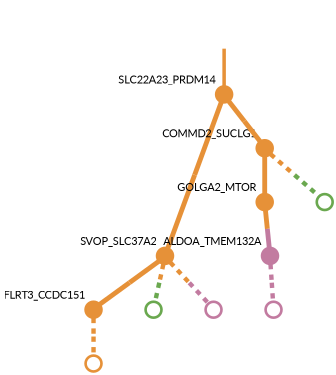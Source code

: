 strict digraph  {
graph[splines=false]; nodesep=0.7; rankdir=TB; ranksep=0.6; forcelabels=true; dpi=600; size=2.5;
0 [color="#e69138ff", fillcolor="#e69138ff", fixedsize=true, fontname=Lato, fontsize="12pt", height="0.25", label="", penwidth=3, shape=circle, style=filled, xlabel=SLC22A23_PRDM14];
1 [color="#e69138ff", fillcolor="#e69138ff", fixedsize=true, fontname=Lato, fontsize="12pt", height="0.25", label="", penwidth=3, shape=circle, style=filled, xlabel=SVOP_SLC37A2];
4 [color="#e69138ff", fillcolor="#e69138ff", fixedsize=true, fontname=Lato, fontsize="12pt", height="0.25", label="", penwidth=3, shape=circle, style=filled, xlabel=COMMD2_SUCLG1];
5 [color="#e69138ff", fillcolor="#e69138ff", fixedsize=true, fontname=Lato, fontsize="12pt", height="0.25", label="", penwidth=3, shape=circle, style=filled, xlabel=FLRT3_CCDC151];
6 [color="#6aa84fff", fillcolor="#6aa84fff", fixedsize=true, fontname=Lato, fontsize="12pt", height="0.25", label="", penwidth=3, shape=circle, style=solid, xlabel=""];
8 [color="#c27ba0ff", fillcolor="#c27ba0ff", fixedsize=true, fontname=Lato, fontsize="12pt", height="0.25", label="", penwidth=3, shape=circle, style=solid, xlabel=""];
2 [color="#c27ba0ff", fillcolor="#c27ba0ff", fixedsize=true, fontname=Lato, fontsize="12pt", height="0.25", label="", penwidth=3, shape=circle, style=filled, xlabel=ALDOA_TMEM132A];
9 [color="#c27ba0ff", fillcolor="#c27ba0ff", fixedsize=true, fontname=Lato, fontsize="12pt", height="0.25", label="", penwidth=3, shape=circle, style=solid, xlabel=""];
3 [color="#e69138ff", fillcolor="#e69138ff", fixedsize=true, fontname=Lato, fontsize="12pt", height="0.25", label="", penwidth=3, shape=circle, style=filled, xlabel=GOLGA2_MTOR];
7 [color="#6aa84fff", fillcolor="#6aa84fff", fixedsize=true, fontname=Lato, fontsize="12pt", height="0.25", label="", penwidth=3, shape=circle, style=solid, xlabel=""];
10 [color="#e69138ff", fillcolor="#e69138ff", fixedsize=true, fontname=Lato, fontsize="12pt", height="0.25", label="", penwidth=3, shape=circle, style=solid, xlabel=""];
normal [label="", penwidth=3, style=invis, xlabel=SLC22A23_PRDM14];
0 -> 1  [arrowsize=0, color="#e69138ff;0.5:#e69138ff", minlen="3.0", penwidth="5.5", style=solid];
0 -> 4  [arrowsize=0, color="#e69138ff;0.5:#e69138ff", minlen="1.2950819730758667", penwidth="5.5", style=solid];
1 -> 5  [arrowsize=0, color="#e69138ff;0.5:#e69138ff", minlen="1.1639344692230225", penwidth="5.5", style=solid];
1 -> 6  [arrowsize=0, color="#e69138ff;0.5:#6aa84fff", minlen="1.0819672346115112", penwidth=5, style=dashed];
1 -> 8  [arrowsize=0, color="#e69138ff;0.5:#c27ba0ff", minlen="1.0819672346115112", penwidth=5, style=dashed];
4 -> 3  [arrowsize=0, color="#e69138ff;0.5:#e69138ff", minlen="1.5573770999908447", penwidth="5.5", style=solid];
4 -> 7  [arrowsize=0, color="#e69138ff;0.5:#6aa84fff", minlen="1.0819672346115112", penwidth=5, style=dashed];
5 -> 10  [arrowsize=0, color="#e69138ff;0.5:#e69138ff", minlen="1.0819672346115112", penwidth=5, style=dashed];
2 -> 9  [arrowsize=0, color="#c27ba0ff;0.5:#c27ba0ff", minlen="1.0819672346115112", penwidth=5, style=dashed];
3 -> 2  [arrowsize=0, color="#e69138ff;0.5:#c27ba0ff", minlen="1.688524603843689", penwidth="5.5", style=solid];
normal -> 0  [arrowsize=0, color="#e69138ff", label="", penwidth=4, style=solid];
}
